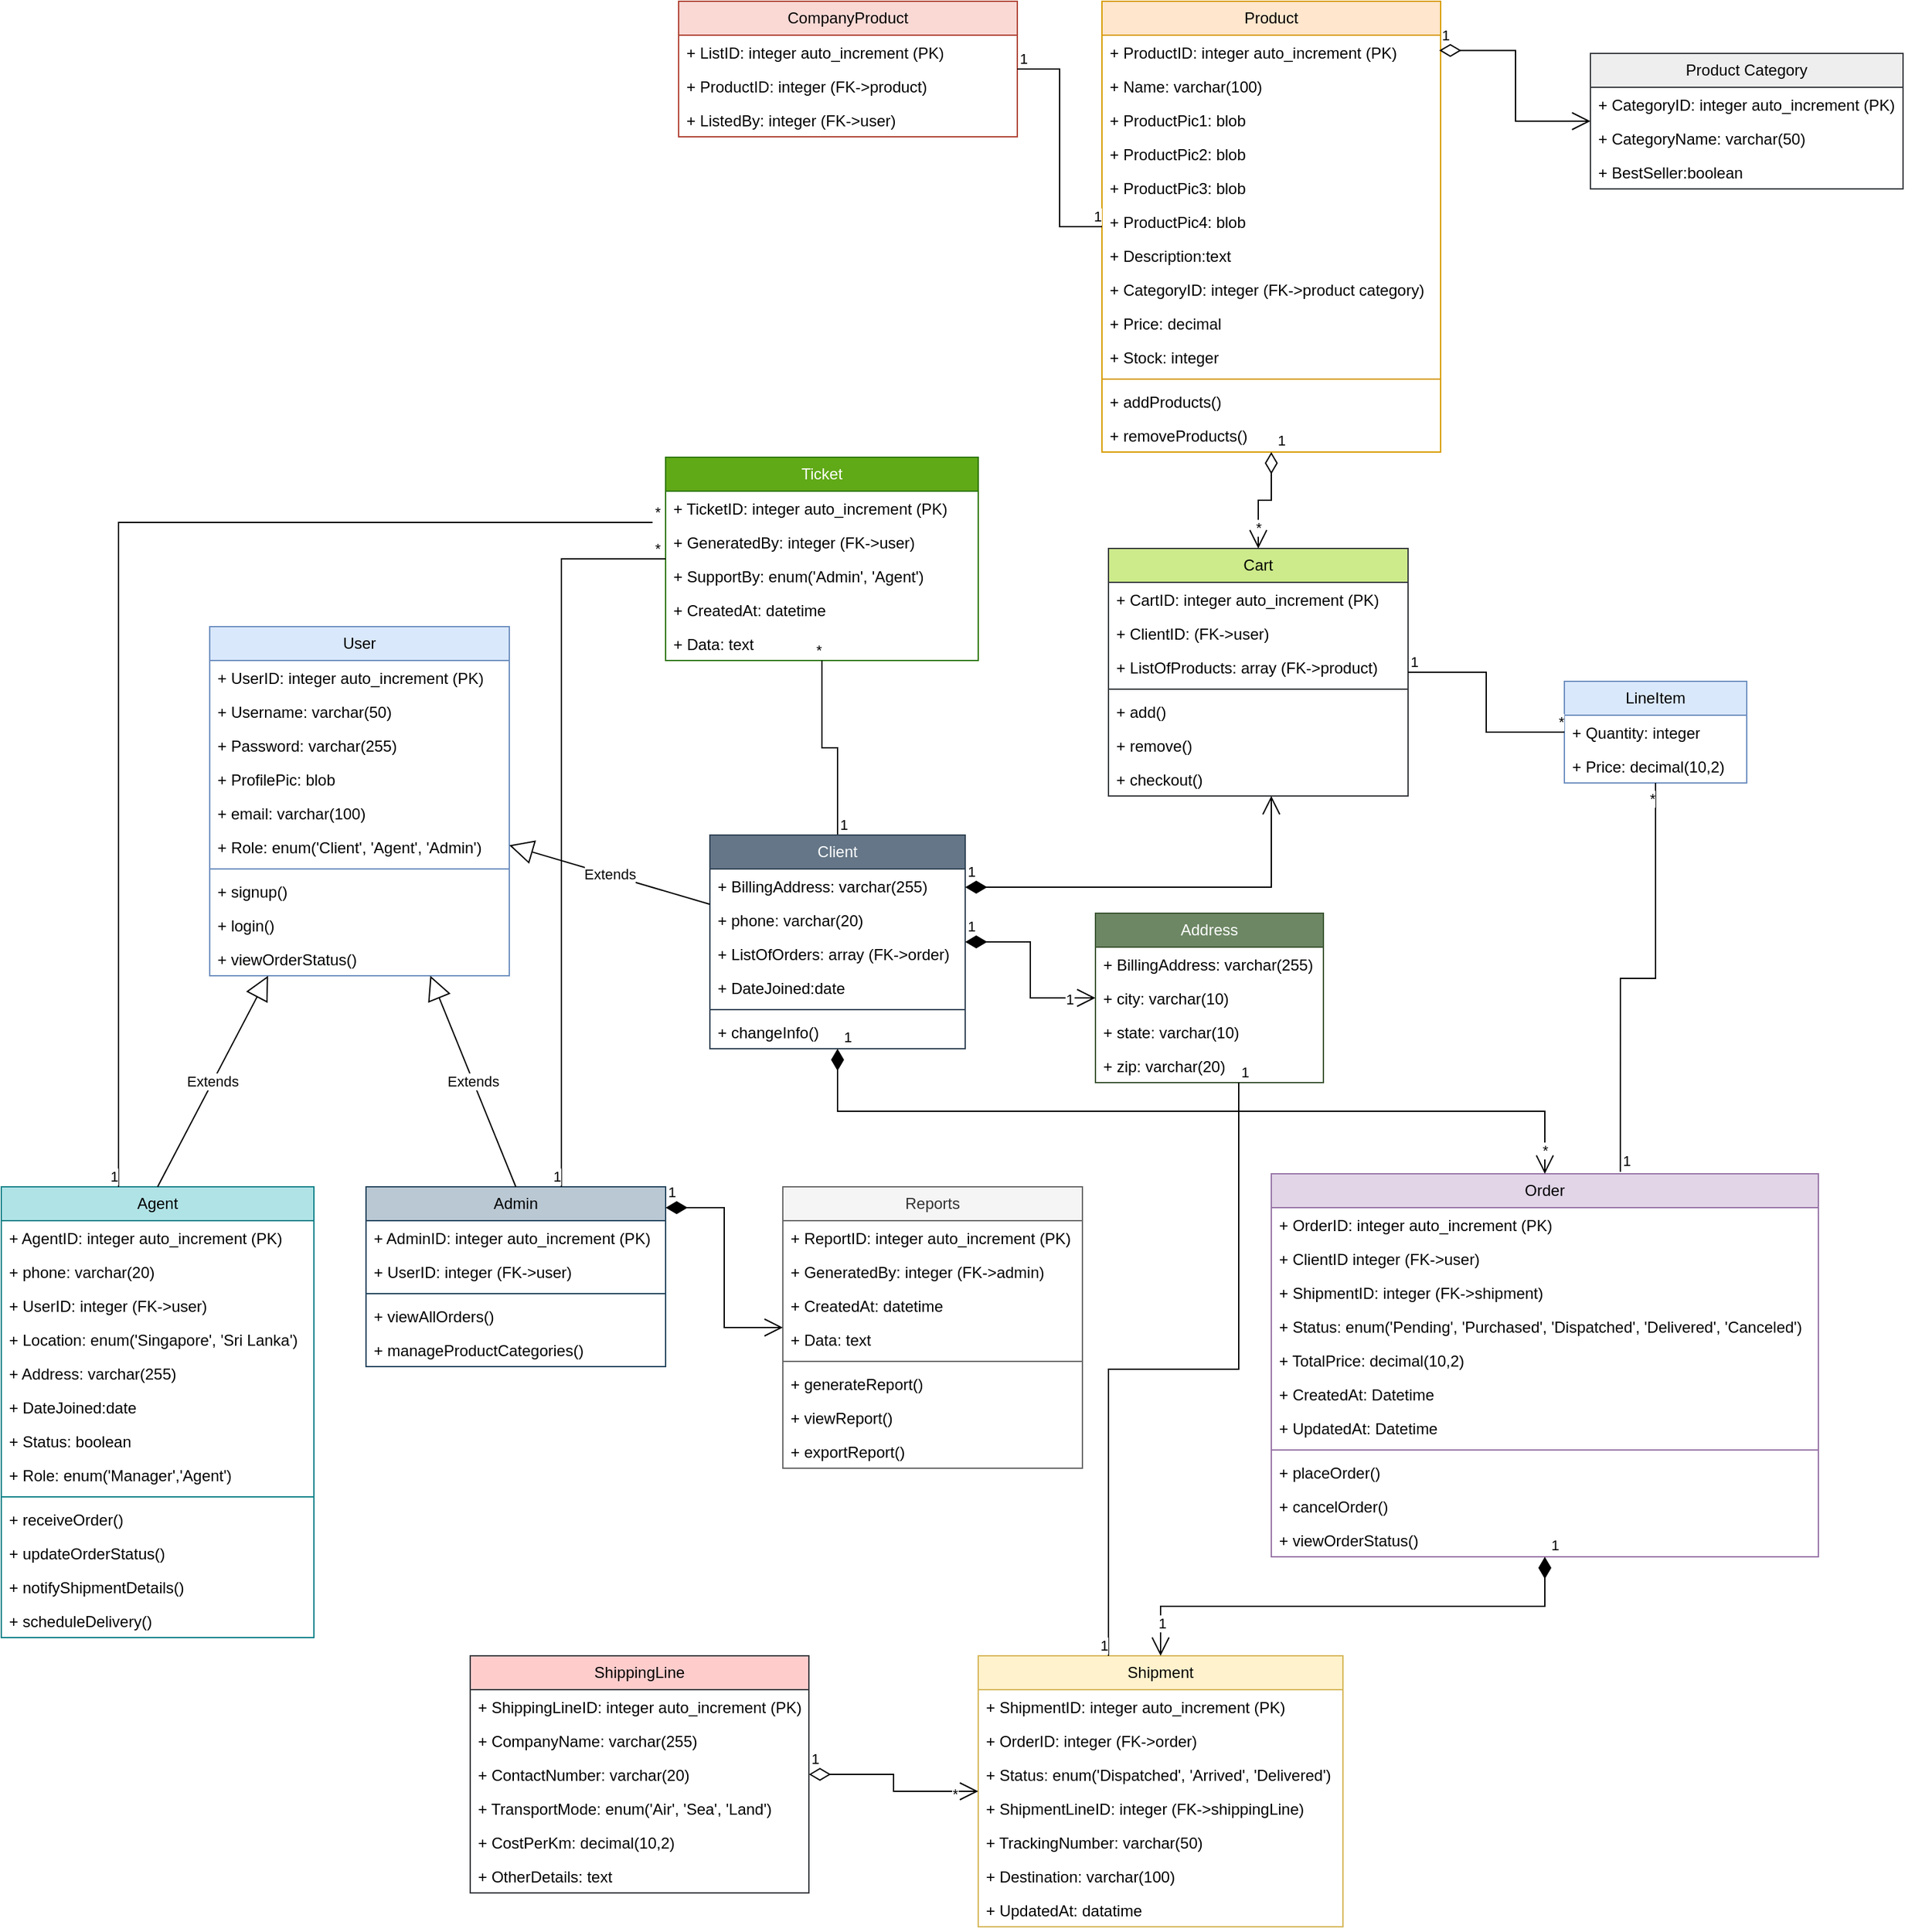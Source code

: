 <mxfile version="26.1.0">
  <diagram id="C5RBs43oDa-KdzZeNtuy" name="Page-1">
    <mxGraphModel dx="2207" dy="1999" grid="1" gridSize="10" guides="1" tooltips="1" connect="1" arrows="1" fold="1" page="1" pageScale="1" pageWidth="827" pageHeight="1169" math="0" shadow="0">
      <root>
        <mxCell id="WIyWlLk6GJQsqaUBKTNV-0" />
        <mxCell id="WIyWlLk6GJQsqaUBKTNV-1" parent="WIyWlLk6GJQsqaUBKTNV-0" />
        <mxCell id="zG6QIjlWkqNd9MnI9n7f-4" value="User" style="swimlane;fontStyle=0;childLayout=stackLayout;horizontal=1;startSize=26;fillColor=#dae8fc;horizontalStack=0;resizeParent=1;resizeParentMax=0;resizeLast=0;collapsible=1;marginBottom=0;whiteSpace=wrap;html=1;strokeColor=#6c8ebf;" parent="WIyWlLk6GJQsqaUBKTNV-1" vertex="1">
          <mxGeometry x="30" y="-200" width="230" height="268" as="geometry">
            <mxRectangle x="80" y="100" width="70" height="30" as="alternateBounds" />
          </mxGeometry>
        </mxCell>
        <mxCell id="zG6QIjlWkqNd9MnI9n7f-5" value="+ UserID: integer auto_increment (PK)" style="text;strokeColor=none;fillColor=none;align=left;verticalAlign=top;spacingLeft=4;spacingRight=4;overflow=hidden;rotatable=0;points=[[0,0.5],[1,0.5]];portConstraint=eastwest;whiteSpace=wrap;html=1;" parent="zG6QIjlWkqNd9MnI9n7f-4" vertex="1">
          <mxGeometry y="26" width="230" height="26" as="geometry" />
        </mxCell>
        <mxCell id="zG6QIjlWkqNd9MnI9n7f-6" value="+ Username: varchar(50)" style="text;strokeColor=none;fillColor=none;align=left;verticalAlign=top;spacingLeft=4;spacingRight=4;overflow=hidden;rotatable=0;points=[[0,0.5],[1,0.5]];portConstraint=eastwest;whiteSpace=wrap;html=1;" parent="zG6QIjlWkqNd9MnI9n7f-4" vertex="1">
          <mxGeometry y="52" width="230" height="26" as="geometry" />
        </mxCell>
        <mxCell id="zG6QIjlWkqNd9MnI9n7f-9" value="+ Password: varchar(255)" style="text;strokeColor=none;fillColor=none;align=left;verticalAlign=top;spacingLeft=4;spacingRight=4;overflow=hidden;rotatable=0;points=[[0,0.5],[1,0.5]];portConstraint=eastwest;whiteSpace=wrap;html=1;" parent="zG6QIjlWkqNd9MnI9n7f-4" vertex="1">
          <mxGeometry y="78" width="230" height="26" as="geometry" />
        </mxCell>
        <mxCell id="N8X79jw9GENDLkJlSK4n-0" value="+ ProfilePic: blob" style="text;strokeColor=none;fillColor=none;align=left;verticalAlign=top;spacingLeft=4;spacingRight=4;overflow=hidden;rotatable=0;points=[[0,0.5],[1,0.5]];portConstraint=eastwest;whiteSpace=wrap;html=1;" vertex="1" parent="zG6QIjlWkqNd9MnI9n7f-4">
          <mxGeometry y="104" width="230" height="26" as="geometry" />
        </mxCell>
        <mxCell id="zG6QIjlWkqNd9MnI9n7f-7" value="+ email: varchar(100)" style="text;strokeColor=none;fillColor=none;align=left;verticalAlign=top;spacingLeft=4;spacingRight=4;overflow=hidden;rotatable=0;points=[[0,0.5],[1,0.5]];portConstraint=eastwest;whiteSpace=wrap;html=1;" parent="zG6QIjlWkqNd9MnI9n7f-4" vertex="1">
          <mxGeometry y="130" width="230" height="26" as="geometry" />
        </mxCell>
        <mxCell id="zG6QIjlWkqNd9MnI9n7f-8" value="&lt;div&gt;+ Role: enum(&#39;Client&#39;, &#39;Agent&#39;, &#39;Admin&#39;)&lt;/div&gt;" style="text;strokeColor=none;fillColor=none;align=left;verticalAlign=top;spacingLeft=4;spacingRight=4;overflow=hidden;rotatable=0;points=[[0,0.5],[1,0.5]];portConstraint=eastwest;whiteSpace=wrap;html=1;" parent="zG6QIjlWkqNd9MnI9n7f-4" vertex="1">
          <mxGeometry y="156" width="230" height="26" as="geometry" />
        </mxCell>
        <mxCell id="eo02mEUsfpvcgOOBY72F-0" value="" style="line;strokeWidth=1;fillColor=none;align=left;verticalAlign=middle;spacingTop=-1;spacingLeft=3;spacingRight=3;rotatable=0;labelPosition=right;points=[];portConstraint=eastwest;strokeColor=inherit;" parent="zG6QIjlWkqNd9MnI9n7f-4" vertex="1">
          <mxGeometry y="182" width="230" height="8" as="geometry" />
        </mxCell>
        <mxCell id="eo02mEUsfpvcgOOBY72F-2" value="+ signup()" style="text;strokeColor=none;fillColor=none;align=left;verticalAlign=top;spacingLeft=4;spacingRight=4;overflow=hidden;rotatable=0;points=[[0,0.5],[1,0.5]];portConstraint=eastwest;whiteSpace=wrap;html=1;" parent="zG6QIjlWkqNd9MnI9n7f-4" vertex="1">
          <mxGeometry y="190" width="230" height="26" as="geometry" />
        </mxCell>
        <mxCell id="eo02mEUsfpvcgOOBY72F-3" value="+ login()" style="text;strokeColor=none;fillColor=none;align=left;verticalAlign=top;spacingLeft=4;spacingRight=4;overflow=hidden;rotatable=0;points=[[0,0.5],[1,0.5]];portConstraint=eastwest;whiteSpace=wrap;html=1;" parent="zG6QIjlWkqNd9MnI9n7f-4" vertex="1">
          <mxGeometry y="216" width="230" height="26" as="geometry" />
        </mxCell>
        <mxCell id="eo02mEUsfpvcgOOBY72F-5" value="+ viewOrderStatus()" style="text;strokeColor=none;fillColor=none;align=left;verticalAlign=top;spacingLeft=4;spacingRight=4;overflow=hidden;rotatable=0;points=[[0,0.5],[1,0.5]];portConstraint=eastwest;whiteSpace=wrap;html=1;" parent="zG6QIjlWkqNd9MnI9n7f-4" vertex="1">
          <mxGeometry y="242" width="230" height="26" as="geometry" />
        </mxCell>
        <mxCell id="zG6QIjlWkqNd9MnI9n7f-10" value="Order" style="swimlane;fontStyle=0;childLayout=stackLayout;horizontal=1;startSize=26;fillColor=#e1d5e7;horizontalStack=0;resizeParent=1;resizeParentMax=0;resizeLast=0;collapsible=1;marginBottom=0;whiteSpace=wrap;html=1;strokeColor=#9673a6;" parent="WIyWlLk6GJQsqaUBKTNV-1" vertex="1">
          <mxGeometry x="845" y="220" width="420" height="294" as="geometry" />
        </mxCell>
        <mxCell id="zG6QIjlWkqNd9MnI9n7f-11" value="+ OrderID: integer auto_increment (PK)" style="text;strokeColor=none;fillColor=none;align=left;verticalAlign=top;spacingLeft=4;spacingRight=4;overflow=hidden;rotatable=0;points=[[0,0.5],[1,0.5]];portConstraint=eastwest;whiteSpace=wrap;html=1;" parent="zG6QIjlWkqNd9MnI9n7f-10" vertex="1">
          <mxGeometry y="26" width="420" height="26" as="geometry" />
        </mxCell>
        <mxCell id="zG6QIjlWkqNd9MnI9n7f-12" value="+ ClientID integer (FK-&amp;gt;user)" style="text;strokeColor=none;fillColor=none;align=left;verticalAlign=top;spacingLeft=4;spacingRight=4;overflow=hidden;rotatable=0;points=[[0,0.5],[1,0.5]];portConstraint=eastwest;whiteSpace=wrap;html=1;" parent="zG6QIjlWkqNd9MnI9n7f-10" vertex="1">
          <mxGeometry y="52" width="420" height="26" as="geometry" />
        </mxCell>
        <mxCell id="eo02mEUsfpvcgOOBY72F-66" value="+ ShipmentID: integer (FK-&amp;gt;shipment)" style="text;strokeColor=none;fillColor=none;align=left;verticalAlign=top;spacingLeft=4;spacingRight=4;overflow=hidden;rotatable=0;points=[[0,0.5],[1,0.5]];portConstraint=eastwest;whiteSpace=wrap;html=1;" parent="zG6QIjlWkqNd9MnI9n7f-10" vertex="1">
          <mxGeometry y="78" width="420" height="26" as="geometry" />
        </mxCell>
        <mxCell id="zG6QIjlWkqNd9MnI9n7f-13" value="+ Status: enum(&#39;Pending&#39;, &#39;Purchased&#39;, &#39;Dispatched&#39;, &#39;Delivered&#39;, &#39;Canceled&#39;) " style="text;strokeColor=none;fillColor=none;align=left;verticalAlign=top;spacingLeft=4;spacingRight=4;overflow=hidden;rotatable=0;points=[[0,0.5],[1,0.5]];portConstraint=eastwest;whiteSpace=wrap;html=1;" parent="zG6QIjlWkqNd9MnI9n7f-10" vertex="1">
          <mxGeometry y="104" width="420" height="26" as="geometry" />
        </mxCell>
        <mxCell id="F5Yj2oDbd4km9pXN7CrR-9" value="+ TotalPrice: decimal(10,2)" style="text;strokeColor=none;fillColor=none;align=left;verticalAlign=top;spacingLeft=4;spacingRight=4;overflow=hidden;rotatable=0;points=[[0,0.5],[1,0.5]];portConstraint=eastwest;whiteSpace=wrap;html=1;" parent="zG6QIjlWkqNd9MnI9n7f-10" vertex="1">
          <mxGeometry y="130" width="420" height="26" as="geometry" />
        </mxCell>
        <mxCell id="zG6QIjlWkqNd9MnI9n7f-16" value="+ CreatedAt: Datetime " style="text;strokeColor=none;fillColor=none;align=left;verticalAlign=top;spacingLeft=4;spacingRight=4;overflow=hidden;rotatable=0;points=[[0,0.5],[1,0.5]];portConstraint=eastwest;whiteSpace=wrap;html=1;" parent="zG6QIjlWkqNd9MnI9n7f-10" vertex="1">
          <mxGeometry y="156" width="420" height="26" as="geometry" />
        </mxCell>
        <mxCell id="zG6QIjlWkqNd9MnI9n7f-15" value="+ UpdatedAt: Datetime" style="text;strokeColor=none;fillColor=none;align=left;verticalAlign=top;spacingLeft=4;spacingRight=4;overflow=hidden;rotatable=0;points=[[0,0.5],[1,0.5]];portConstraint=eastwest;whiteSpace=wrap;html=1;" parent="zG6QIjlWkqNd9MnI9n7f-10" vertex="1">
          <mxGeometry y="182" width="420" height="26" as="geometry" />
        </mxCell>
        <mxCell id="eo02mEUsfpvcgOOBY72F-84" value="" style="line;strokeWidth=1;fillColor=none;align=left;verticalAlign=middle;spacingTop=-1;spacingLeft=3;spacingRight=3;rotatable=0;labelPosition=right;points=[];portConstraint=eastwest;strokeColor=inherit;" parent="zG6QIjlWkqNd9MnI9n7f-10" vertex="1">
          <mxGeometry y="208" width="420" height="8" as="geometry" />
        </mxCell>
        <mxCell id="eo02mEUsfpvcgOOBY72F-76" value="+ placeOrder()" style="text;strokeColor=none;fillColor=none;align=left;verticalAlign=top;spacingLeft=4;spacingRight=4;overflow=hidden;rotatable=0;points=[[0,0.5],[1,0.5]];portConstraint=eastwest;whiteSpace=wrap;html=1;" parent="zG6QIjlWkqNd9MnI9n7f-10" vertex="1">
          <mxGeometry y="216" width="420" height="26" as="geometry" />
        </mxCell>
        <mxCell id="eo02mEUsfpvcgOOBY72F-78" value="+ cancelOrder()" style="text;strokeColor=none;fillColor=none;align=left;verticalAlign=top;spacingLeft=4;spacingRight=4;overflow=hidden;rotatable=0;points=[[0,0.5],[1,0.5]];portConstraint=eastwest;whiteSpace=wrap;html=1;" parent="zG6QIjlWkqNd9MnI9n7f-10" vertex="1">
          <mxGeometry y="242" width="420" height="26" as="geometry" />
        </mxCell>
        <mxCell id="eo02mEUsfpvcgOOBY72F-77" value="+ viewOrderStatus()" style="text;strokeColor=none;fillColor=none;align=left;verticalAlign=top;spacingLeft=4;spacingRight=4;overflow=hidden;rotatable=0;points=[[0,0.5],[1,0.5]];portConstraint=eastwest;whiteSpace=wrap;html=1;" parent="zG6QIjlWkqNd9MnI9n7f-10" vertex="1">
          <mxGeometry y="268" width="420" height="26" as="geometry" />
        </mxCell>
        <mxCell id="zG6QIjlWkqNd9MnI9n7f-17" value="Product" style="swimlane;fontStyle=0;childLayout=stackLayout;horizontal=1;startSize=26;fillColor=#ffe6cc;horizontalStack=0;resizeParent=1;resizeParentMax=0;resizeLast=0;collapsible=1;marginBottom=0;whiteSpace=wrap;html=1;strokeColor=#d79b00;" parent="WIyWlLk6GJQsqaUBKTNV-1" vertex="1">
          <mxGeometry x="715" y="-680" width="260" height="346" as="geometry" />
        </mxCell>
        <mxCell id="zG6QIjlWkqNd9MnI9n7f-18" value="+ ProductID: integer&amp;nbsp;auto_increment (PK)" style="text;strokeColor=none;fillColor=none;align=left;verticalAlign=top;spacingLeft=4;spacingRight=4;overflow=hidden;rotatable=0;points=[[0,0.5],[1,0.5]];portConstraint=eastwest;whiteSpace=wrap;html=1;" parent="zG6QIjlWkqNd9MnI9n7f-17" vertex="1">
          <mxGeometry y="26" width="260" height="26" as="geometry" />
        </mxCell>
        <mxCell id="zG6QIjlWkqNd9MnI9n7f-19" value="+ Name: varchar(100)" style="text;strokeColor=none;fillColor=none;align=left;verticalAlign=top;spacingLeft=4;spacingRight=4;overflow=hidden;rotatable=0;points=[[0,0.5],[1,0.5]];portConstraint=eastwest;whiteSpace=wrap;html=1;" parent="zG6QIjlWkqNd9MnI9n7f-17" vertex="1">
          <mxGeometry y="52" width="260" height="26" as="geometry" />
        </mxCell>
        <mxCell id="N8X79jw9GENDLkJlSK4n-4" value="+ ProductPic1: blob" style="text;strokeColor=none;fillColor=none;align=left;verticalAlign=top;spacingLeft=4;spacingRight=4;overflow=hidden;rotatable=0;points=[[0,0.5],[1,0.5]];portConstraint=eastwest;whiteSpace=wrap;html=1;" vertex="1" parent="zG6QIjlWkqNd9MnI9n7f-17">
          <mxGeometry y="78" width="260" height="26" as="geometry" />
        </mxCell>
        <mxCell id="N8X79jw9GENDLkJlSK4n-5" value="+ ProductPic2: blob" style="text;strokeColor=none;fillColor=none;align=left;verticalAlign=top;spacingLeft=4;spacingRight=4;overflow=hidden;rotatable=0;points=[[0,0.5],[1,0.5]];portConstraint=eastwest;whiteSpace=wrap;html=1;" vertex="1" parent="zG6QIjlWkqNd9MnI9n7f-17">
          <mxGeometry y="104" width="260" height="26" as="geometry" />
        </mxCell>
        <mxCell id="N8X79jw9GENDLkJlSK4n-6" value="+ ProductPic3: blob" style="text;strokeColor=none;fillColor=none;align=left;verticalAlign=top;spacingLeft=4;spacingRight=4;overflow=hidden;rotatable=0;points=[[0,0.5],[1,0.5]];portConstraint=eastwest;whiteSpace=wrap;html=1;" vertex="1" parent="zG6QIjlWkqNd9MnI9n7f-17">
          <mxGeometry y="130" width="260" height="26" as="geometry" />
        </mxCell>
        <mxCell id="N8X79jw9GENDLkJlSK4n-7" value="+ ProductPic4: blob" style="text;strokeColor=none;fillColor=none;align=left;verticalAlign=top;spacingLeft=4;spacingRight=4;overflow=hidden;rotatable=0;points=[[0,0.5],[1,0.5]];portConstraint=eastwest;whiteSpace=wrap;html=1;" vertex="1" parent="zG6QIjlWkqNd9MnI9n7f-17">
          <mxGeometry y="156" width="260" height="26" as="geometry" />
        </mxCell>
        <mxCell id="N8X79jw9GENDLkJlSK4n-8" value="+ Description:text" style="text;strokeColor=none;fillColor=none;align=left;verticalAlign=top;spacingLeft=4;spacingRight=4;overflow=hidden;rotatable=0;points=[[0,0.5],[1,0.5]];portConstraint=eastwest;whiteSpace=wrap;html=1;" vertex="1" parent="zG6QIjlWkqNd9MnI9n7f-17">
          <mxGeometry y="182" width="260" height="26" as="geometry" />
        </mxCell>
        <mxCell id="zG6QIjlWkqNd9MnI9n7f-20" value="+ CategoryID: integer (FK-&amp;gt;product category)" style="text;strokeColor=none;fillColor=none;align=left;verticalAlign=top;spacingLeft=4;spacingRight=4;overflow=hidden;rotatable=0;points=[[0,0.5],[1,0.5]];portConstraint=eastwest;whiteSpace=wrap;html=1;" parent="zG6QIjlWkqNd9MnI9n7f-17" vertex="1">
          <mxGeometry y="208" width="260" height="26" as="geometry" />
        </mxCell>
        <mxCell id="zG6QIjlWkqNd9MnI9n7f-23" value="+ Price: decimal" style="text;strokeColor=none;fillColor=none;align=left;verticalAlign=top;spacingLeft=4;spacingRight=4;overflow=hidden;rotatable=0;points=[[0,0.5],[1,0.5]];portConstraint=eastwest;whiteSpace=wrap;html=1;" parent="zG6QIjlWkqNd9MnI9n7f-17" vertex="1">
          <mxGeometry y="234" width="260" height="26" as="geometry" />
        </mxCell>
        <mxCell id="zG6QIjlWkqNd9MnI9n7f-21" value="+ Stock: integer" style="text;strokeColor=none;fillColor=none;align=left;verticalAlign=top;spacingLeft=4;spacingRight=4;overflow=hidden;rotatable=0;points=[[0,0.5],[1,0.5]];portConstraint=eastwest;whiteSpace=wrap;html=1;" parent="zG6QIjlWkqNd9MnI9n7f-17" vertex="1">
          <mxGeometry y="260" width="260" height="26" as="geometry" />
        </mxCell>
        <mxCell id="eo02mEUsfpvcgOOBY72F-91" value="" style="line;strokeWidth=1;fillColor=none;align=left;verticalAlign=middle;spacingTop=-1;spacingLeft=3;spacingRight=3;rotatable=0;labelPosition=right;points=[];portConstraint=eastwest;strokeColor=inherit;" parent="zG6QIjlWkqNd9MnI9n7f-17" vertex="1">
          <mxGeometry y="286" width="260" height="8" as="geometry" />
        </mxCell>
        <mxCell id="eo02mEUsfpvcgOOBY72F-92" value="+ addProducts()" style="text;strokeColor=none;fillColor=none;align=left;verticalAlign=top;spacingLeft=4;spacingRight=4;overflow=hidden;rotatable=0;points=[[0,0.5],[1,0.5]];portConstraint=eastwest;whiteSpace=wrap;html=1;" parent="zG6QIjlWkqNd9MnI9n7f-17" vertex="1">
          <mxGeometry y="294" width="260" height="26" as="geometry" />
        </mxCell>
        <mxCell id="eo02mEUsfpvcgOOBY72F-93" value="+ removeProducts()" style="text;strokeColor=none;fillColor=none;align=left;verticalAlign=top;spacingLeft=4;spacingRight=4;overflow=hidden;rotatable=0;points=[[0,0.5],[1,0.5]];portConstraint=eastwest;whiteSpace=wrap;html=1;" parent="zG6QIjlWkqNd9MnI9n7f-17" vertex="1">
          <mxGeometry y="320" width="260" height="26" as="geometry" />
        </mxCell>
        <mxCell id="zG6QIjlWkqNd9MnI9n7f-24" value="Product Category" style="swimlane;fontStyle=0;childLayout=stackLayout;horizontal=1;startSize=26;fillColor=#eeeeee;horizontalStack=0;resizeParent=1;resizeParentMax=0;resizeLast=0;collapsible=1;marginBottom=0;whiteSpace=wrap;html=1;strokeColor=#36393d;" parent="WIyWlLk6GJQsqaUBKTNV-1" vertex="1">
          <mxGeometry x="1090" y="-640" width="240" height="104" as="geometry" />
        </mxCell>
        <mxCell id="zG6QIjlWkqNd9MnI9n7f-25" value="+ CategoryID: integer auto_increment (PK)" style="text;strokeColor=none;fillColor=none;align=left;verticalAlign=top;spacingLeft=4;spacingRight=4;overflow=hidden;rotatable=0;points=[[0,0.5],[1,0.5]];portConstraint=eastwest;whiteSpace=wrap;html=1;" parent="zG6QIjlWkqNd9MnI9n7f-24" vertex="1">
          <mxGeometry y="26" width="240" height="26" as="geometry" />
        </mxCell>
        <mxCell id="zG6QIjlWkqNd9MnI9n7f-26" value="+ CategoryName: varchar(50)" style="text;strokeColor=none;fillColor=none;align=left;verticalAlign=top;spacingLeft=4;spacingRight=4;overflow=hidden;rotatable=0;points=[[0,0.5],[1,0.5]];portConstraint=eastwest;whiteSpace=wrap;html=1;" parent="zG6QIjlWkqNd9MnI9n7f-24" vertex="1">
          <mxGeometry y="52" width="240" height="26" as="geometry" />
        </mxCell>
        <mxCell id="N8X79jw9GENDLkJlSK4n-9" value="+ BestSeller:boolean" style="text;strokeColor=none;fillColor=none;align=left;verticalAlign=top;spacingLeft=4;spacingRight=4;overflow=hidden;rotatable=0;points=[[0,0.5],[1,0.5]];portConstraint=eastwest;whiteSpace=wrap;html=1;" vertex="1" parent="zG6QIjlWkqNd9MnI9n7f-24">
          <mxGeometry y="78" width="240" height="26" as="geometry" />
        </mxCell>
        <mxCell id="zG6QIjlWkqNd9MnI9n7f-29" value="Shipment" style="swimlane;fontStyle=0;childLayout=stackLayout;horizontal=1;startSize=26;fillColor=#fff2cc;horizontalStack=0;resizeParent=1;resizeParentMax=0;resizeLast=0;collapsible=1;marginBottom=0;whiteSpace=wrap;html=1;strokeColor=#d6b656;" parent="WIyWlLk6GJQsqaUBKTNV-1" vertex="1">
          <mxGeometry x="620" y="590" width="280" height="208" as="geometry" />
        </mxCell>
        <mxCell id="zG6QIjlWkqNd9MnI9n7f-30" value="+ ShipmentID: integer auto_increment (PK)" style="text;strokeColor=none;fillColor=none;align=left;verticalAlign=top;spacingLeft=4;spacingRight=4;overflow=hidden;rotatable=0;points=[[0,0.5],[1,0.5]];portConstraint=eastwest;whiteSpace=wrap;html=1;" parent="zG6QIjlWkqNd9MnI9n7f-29" vertex="1">
          <mxGeometry y="26" width="280" height="26" as="geometry" />
        </mxCell>
        <mxCell id="zG6QIjlWkqNd9MnI9n7f-31" value="+ OrderID: integer (FK-&amp;gt;order)" style="text;strokeColor=none;fillColor=none;align=left;verticalAlign=top;spacingLeft=4;spacingRight=4;overflow=hidden;rotatable=0;points=[[0,0.5],[1,0.5]];portConstraint=eastwest;whiteSpace=wrap;html=1;" parent="zG6QIjlWkqNd9MnI9n7f-29" vertex="1">
          <mxGeometry y="52" width="280" height="26" as="geometry" />
        </mxCell>
        <mxCell id="zG6QIjlWkqNd9MnI9n7f-32" value="+ Status: enum(&#39;Dispatched&#39;, &#39;Arrived&#39;, &#39;Delivered&#39;)" style="text;strokeColor=none;fillColor=none;align=left;verticalAlign=top;spacingLeft=4;spacingRight=4;overflow=hidden;rotatable=0;points=[[0,0.5],[1,0.5]];portConstraint=eastwest;whiteSpace=wrap;html=1;" parent="zG6QIjlWkqNd9MnI9n7f-29" vertex="1">
          <mxGeometry y="78" width="280" height="26" as="geometry" />
        </mxCell>
        <mxCell id="F5Yj2oDbd4km9pXN7CrR-17" value="+ ShipmentLineID: integer (FK-&amp;gt;shippingLine)" style="text;strokeColor=none;fillColor=none;align=left;verticalAlign=top;spacingLeft=4;spacingRight=4;overflow=hidden;rotatable=0;points=[[0,0.5],[1,0.5]];portConstraint=eastwest;whiteSpace=wrap;html=1;" parent="zG6QIjlWkqNd9MnI9n7f-29" vertex="1">
          <mxGeometry y="104" width="280" height="26" as="geometry" />
        </mxCell>
        <mxCell id="zG6QIjlWkqNd9MnI9n7f-27" value="+ TrackingNumber: varchar(50)" style="text;strokeColor=none;fillColor=none;align=left;verticalAlign=top;spacingLeft=4;spacingRight=4;overflow=hidden;rotatable=0;points=[[0,0.5],[1,0.5]];portConstraint=eastwest;whiteSpace=wrap;html=1;" parent="zG6QIjlWkqNd9MnI9n7f-29" vertex="1">
          <mxGeometry y="130" width="280" height="26" as="geometry" />
        </mxCell>
        <mxCell id="zG6QIjlWkqNd9MnI9n7f-22" value="+ Destination: varchar(100)" style="text;strokeColor=none;fillColor=none;align=left;verticalAlign=top;spacingLeft=4;spacingRight=4;overflow=hidden;rotatable=0;points=[[0,0.5],[1,0.5]];portConstraint=eastwest;whiteSpace=wrap;html=1;" parent="zG6QIjlWkqNd9MnI9n7f-29" vertex="1">
          <mxGeometry y="156" width="280" height="26" as="geometry" />
        </mxCell>
        <mxCell id="zG6QIjlWkqNd9MnI9n7f-37" value="+ UpdatedAt: datatime" style="text;strokeColor=none;fillColor=none;align=left;verticalAlign=top;spacingLeft=4;spacingRight=4;overflow=hidden;rotatable=0;points=[[0,0.5],[1,0.5]];portConstraint=eastwest;whiteSpace=wrap;html=1;" parent="zG6QIjlWkqNd9MnI9n7f-29" vertex="1">
          <mxGeometry y="182" width="280" height="26" as="geometry" />
        </mxCell>
        <mxCell id="zG6QIjlWkqNd9MnI9n7f-38" value="Agent" style="swimlane;fontStyle=0;childLayout=stackLayout;horizontal=1;startSize=26;fillColor=#b0e3e6;horizontalStack=0;resizeParent=1;resizeParentMax=0;resizeLast=0;collapsible=1;marginBottom=0;whiteSpace=wrap;html=1;strokeColor=#0e8088;" parent="WIyWlLk6GJQsqaUBKTNV-1" vertex="1">
          <mxGeometry x="-130" y="230" width="240" height="346" as="geometry" />
        </mxCell>
        <mxCell id="zG6QIjlWkqNd9MnI9n7f-39" value="+ AgentID: integer auto_increment (PK)" style="text;strokeColor=none;fillColor=none;align=left;verticalAlign=top;spacingLeft=4;spacingRight=4;overflow=hidden;rotatable=0;points=[[0,0.5],[1,0.5]];portConstraint=eastwest;whiteSpace=wrap;html=1;" parent="zG6QIjlWkqNd9MnI9n7f-38" vertex="1">
          <mxGeometry y="26" width="240" height="26" as="geometry" />
        </mxCell>
        <mxCell id="N8X79jw9GENDLkJlSK4n-3" value="+ phone: varchar(20)" style="text;strokeColor=none;fillColor=none;align=left;verticalAlign=top;spacingLeft=4;spacingRight=4;overflow=hidden;rotatable=0;points=[[0,0.5],[1,0.5]];portConstraint=eastwest;whiteSpace=wrap;html=1;" vertex="1" parent="zG6QIjlWkqNd9MnI9n7f-38">
          <mxGeometry y="52" width="240" height="26" as="geometry" />
        </mxCell>
        <mxCell id="zG6QIjlWkqNd9MnI9n7f-40" value="+ UserID: integer (FK-&amp;gt;user)" style="text;strokeColor=none;fillColor=none;align=left;verticalAlign=top;spacingLeft=4;spacingRight=4;overflow=hidden;rotatable=0;points=[[0,0.5],[1,0.5]];portConstraint=eastwest;whiteSpace=wrap;html=1;" parent="zG6QIjlWkqNd9MnI9n7f-38" vertex="1">
          <mxGeometry y="78" width="240" height="26" as="geometry" />
        </mxCell>
        <mxCell id="zG6QIjlWkqNd9MnI9n7f-41" value="+ Location: enum(&#39;Singapore&#39;, &#39;Sri Lanka&#39;)" style="text;strokeColor=none;fillColor=none;align=left;verticalAlign=top;spacingLeft=4;spacingRight=4;overflow=hidden;rotatable=0;points=[[0,0.5],[1,0.5]];portConstraint=eastwest;whiteSpace=wrap;html=1;" parent="zG6QIjlWkqNd9MnI9n7f-38" vertex="1">
          <mxGeometry y="104" width="240" height="26" as="geometry" />
        </mxCell>
        <mxCell id="N8X79jw9GENDLkJlSK4n-10" value="+ Address: varchar(255)" style="text;strokeColor=none;fillColor=none;align=left;verticalAlign=top;spacingLeft=4;spacingRight=4;overflow=hidden;rotatable=0;points=[[0,0.5],[1,0.5]];portConstraint=eastwest;whiteSpace=wrap;html=1;" vertex="1" parent="zG6QIjlWkqNd9MnI9n7f-38">
          <mxGeometry y="130" width="240" height="26" as="geometry" />
        </mxCell>
        <mxCell id="N8X79jw9GENDLkJlSK4n-12" value="+ DateJoined:date" style="text;strokeColor=none;fillColor=none;align=left;verticalAlign=top;spacingLeft=4;spacingRight=4;overflow=hidden;rotatable=0;points=[[0,0.5],[1,0.5]];portConstraint=eastwest;whiteSpace=wrap;html=1;" vertex="1" parent="zG6QIjlWkqNd9MnI9n7f-38">
          <mxGeometry y="156" width="240" height="26" as="geometry" />
        </mxCell>
        <mxCell id="N8X79jw9GENDLkJlSK4n-13" value="+ Status: boolean" style="text;strokeColor=none;fillColor=none;align=left;verticalAlign=top;spacingLeft=4;spacingRight=4;overflow=hidden;rotatable=0;points=[[0,0.5],[1,0.5]];portConstraint=eastwest;whiteSpace=wrap;html=1;" vertex="1" parent="zG6QIjlWkqNd9MnI9n7f-38">
          <mxGeometry y="182" width="240" height="26" as="geometry" />
        </mxCell>
        <mxCell id="N8X79jw9GENDLkJlSK4n-14" value="+ Role: enum(&#39;Manager&#39;,&#39;Agent&#39;)" style="text;strokeColor=none;fillColor=none;align=left;verticalAlign=top;spacingLeft=4;spacingRight=4;overflow=hidden;rotatable=0;points=[[0,0.5],[1,0.5]];portConstraint=eastwest;whiteSpace=wrap;html=1;" vertex="1" parent="zG6QIjlWkqNd9MnI9n7f-38">
          <mxGeometry y="208" width="240" height="26" as="geometry" />
        </mxCell>
        <mxCell id="eo02mEUsfpvcgOOBY72F-6" value="" style="line;strokeWidth=1;fillColor=none;align=left;verticalAlign=middle;spacingTop=-1;spacingLeft=3;spacingRight=3;rotatable=0;labelPosition=right;points=[];portConstraint=eastwest;strokeColor=inherit;" parent="zG6QIjlWkqNd9MnI9n7f-38" vertex="1">
          <mxGeometry y="234" width="240" height="8" as="geometry" />
        </mxCell>
        <mxCell id="eo02mEUsfpvcgOOBY72F-7" value="+ receiveOrder()" style="text;strokeColor=none;fillColor=none;align=left;verticalAlign=top;spacingLeft=4;spacingRight=4;overflow=hidden;rotatable=0;points=[[0,0.5],[1,0.5]];portConstraint=eastwest;whiteSpace=wrap;html=1;" parent="zG6QIjlWkqNd9MnI9n7f-38" vertex="1">
          <mxGeometry y="242" width="240" height="26" as="geometry" />
        </mxCell>
        <mxCell id="eo02mEUsfpvcgOOBY72F-8" value="+ updateOrderStatus()" style="text;strokeColor=none;fillColor=none;align=left;verticalAlign=top;spacingLeft=4;spacingRight=4;overflow=hidden;rotatable=0;points=[[0,0.5],[1,0.5]];portConstraint=eastwest;whiteSpace=wrap;html=1;" parent="zG6QIjlWkqNd9MnI9n7f-38" vertex="1">
          <mxGeometry y="268" width="240" height="26" as="geometry" />
        </mxCell>
        <mxCell id="eo02mEUsfpvcgOOBY72F-9" value="+ notifyShipmentDetails()" style="text;strokeColor=none;fillColor=none;align=left;verticalAlign=top;spacingLeft=4;spacingRight=4;overflow=hidden;rotatable=0;points=[[0,0.5],[1,0.5]];portConstraint=eastwest;whiteSpace=wrap;html=1;" parent="zG6QIjlWkqNd9MnI9n7f-38" vertex="1">
          <mxGeometry y="294" width="240" height="26" as="geometry" />
        </mxCell>
        <mxCell id="eo02mEUsfpvcgOOBY72F-19" value="+ scheduleDelivery()" style="text;strokeColor=none;fillColor=none;align=left;verticalAlign=top;spacingLeft=4;spacingRight=4;overflow=hidden;rotatable=0;points=[[0,0.5],[1,0.5]];portConstraint=eastwest;whiteSpace=wrap;html=1;" parent="zG6QIjlWkqNd9MnI9n7f-38" vertex="1">
          <mxGeometry y="320" width="240" height="26" as="geometry" />
        </mxCell>
        <mxCell id="zG6QIjlWkqNd9MnI9n7f-46" value="Admin" style="swimlane;fontStyle=0;childLayout=stackLayout;horizontal=1;startSize=26;fillColor=#bac8d3;horizontalStack=0;resizeParent=1;resizeParentMax=0;resizeLast=0;collapsible=1;marginBottom=0;whiteSpace=wrap;html=1;strokeColor=#23445d;" parent="WIyWlLk6GJQsqaUBKTNV-1" vertex="1">
          <mxGeometry x="150" y="230" width="230" height="138" as="geometry" />
        </mxCell>
        <mxCell id="zG6QIjlWkqNd9MnI9n7f-47" value="+ AdminID: integer&amp;nbsp;auto_increment (PK)" style="text;strokeColor=none;fillColor=none;align=left;verticalAlign=top;spacingLeft=4;spacingRight=4;overflow=hidden;rotatable=0;points=[[0,0.5],[1,0.5]];portConstraint=eastwest;whiteSpace=wrap;html=1;" parent="zG6QIjlWkqNd9MnI9n7f-46" vertex="1">
          <mxGeometry y="26" width="230" height="26" as="geometry" />
        </mxCell>
        <mxCell id="zG6QIjlWkqNd9MnI9n7f-48" value="+ UserID: integer (FK-&amp;gt;user)" style="text;strokeColor=none;fillColor=none;align=left;verticalAlign=top;spacingLeft=4;spacingRight=4;overflow=hidden;rotatable=0;points=[[0,0.5],[1,0.5]];portConstraint=eastwest;whiteSpace=wrap;html=1;" parent="zG6QIjlWkqNd9MnI9n7f-46" vertex="1">
          <mxGeometry y="52" width="230" height="26" as="geometry" />
        </mxCell>
        <mxCell id="eo02mEUsfpvcgOOBY72F-16" value="" style="line;strokeWidth=1;fillColor=none;align=left;verticalAlign=middle;spacingTop=-1;spacingLeft=3;spacingRight=3;rotatable=0;labelPosition=right;points=[];portConstraint=eastwest;strokeColor=inherit;" parent="zG6QIjlWkqNd9MnI9n7f-46" vertex="1">
          <mxGeometry y="78" width="230" height="8" as="geometry" />
        </mxCell>
        <mxCell id="eo02mEUsfpvcgOOBY72F-15" value="+ viewAllOrders()" style="text;strokeColor=none;fillColor=none;align=left;verticalAlign=top;spacingLeft=4;spacingRight=4;overflow=hidden;rotatable=0;points=[[0,0.5],[1,0.5]];portConstraint=eastwest;whiteSpace=wrap;html=1;" parent="zG6QIjlWkqNd9MnI9n7f-46" vertex="1">
          <mxGeometry y="86" width="230" height="26" as="geometry" />
        </mxCell>
        <mxCell id="eo02mEUsfpvcgOOBY72F-17" value="+ manageProductCategories()" style="text;strokeColor=none;fillColor=none;align=left;verticalAlign=top;spacingLeft=4;spacingRight=4;overflow=hidden;rotatable=0;points=[[0,0.5],[1,0.5]];portConstraint=eastwest;whiteSpace=wrap;html=1;" parent="zG6QIjlWkqNd9MnI9n7f-46" vertex="1">
          <mxGeometry y="112" width="230" height="26" as="geometry" />
        </mxCell>
        <mxCell id="zG6QIjlWkqNd9MnI9n7f-50" value="Reports" style="swimlane;fontStyle=0;childLayout=stackLayout;horizontal=1;startSize=26;fillColor=#f5f5f5;horizontalStack=0;resizeParent=1;resizeParentMax=0;resizeLast=0;collapsible=1;marginBottom=0;whiteSpace=wrap;html=1;fontColor=#333333;strokeColor=#666666;" parent="WIyWlLk6GJQsqaUBKTNV-1" vertex="1">
          <mxGeometry x="470" y="230" width="230" height="216" as="geometry" />
        </mxCell>
        <mxCell id="zG6QIjlWkqNd9MnI9n7f-51" value="+ ReportID: integer auto_increment (PK)" style="text;strokeColor=none;fillColor=none;align=left;verticalAlign=top;spacingLeft=4;spacingRight=4;overflow=hidden;rotatable=0;points=[[0,0.5],[1,0.5]];portConstraint=eastwest;whiteSpace=wrap;html=1;" parent="zG6QIjlWkqNd9MnI9n7f-50" vertex="1">
          <mxGeometry y="26" width="230" height="26" as="geometry" />
        </mxCell>
        <mxCell id="zG6QIjlWkqNd9MnI9n7f-52" value="+ GeneratedBy: integer (FK-&amp;gt;admin)" style="text;strokeColor=none;fillColor=none;align=left;verticalAlign=top;spacingLeft=4;spacingRight=4;overflow=hidden;rotatable=0;points=[[0,0.5],[1,0.5]];portConstraint=eastwest;whiteSpace=wrap;html=1;" parent="zG6QIjlWkqNd9MnI9n7f-50" vertex="1">
          <mxGeometry y="52" width="230" height="26" as="geometry" />
        </mxCell>
        <mxCell id="zG6QIjlWkqNd9MnI9n7f-53" value="+ CreatedAt: datetime" style="text;strokeColor=none;fillColor=none;align=left;verticalAlign=top;spacingLeft=4;spacingRight=4;overflow=hidden;rotatable=0;points=[[0,0.5],[1,0.5]];portConstraint=eastwest;whiteSpace=wrap;html=1;" parent="zG6QIjlWkqNd9MnI9n7f-50" vertex="1">
          <mxGeometry y="78" width="230" height="26" as="geometry" />
        </mxCell>
        <mxCell id="zG6QIjlWkqNd9MnI9n7f-49" value="+ Data: text" style="text;strokeColor=none;fillColor=none;align=left;verticalAlign=top;spacingLeft=4;spacingRight=4;overflow=hidden;rotatable=0;points=[[0,0.5],[1,0.5]];portConstraint=eastwest;whiteSpace=wrap;html=1;" parent="zG6QIjlWkqNd9MnI9n7f-50" vertex="1">
          <mxGeometry y="104" width="230" height="26" as="geometry" />
        </mxCell>
        <mxCell id="eo02mEUsfpvcgOOBY72F-94" value="" style="line;strokeWidth=1;fillColor=none;align=left;verticalAlign=middle;spacingTop=-1;spacingLeft=3;spacingRight=3;rotatable=0;labelPosition=right;points=[];portConstraint=eastwest;strokeColor=inherit;" parent="zG6QIjlWkqNd9MnI9n7f-50" vertex="1">
          <mxGeometry y="130" width="230" height="8" as="geometry" />
        </mxCell>
        <mxCell id="eo02mEUsfpvcgOOBY72F-18" value="+ generateReport()" style="text;strokeColor=none;fillColor=none;align=left;verticalAlign=top;spacingLeft=4;spacingRight=4;overflow=hidden;rotatable=0;points=[[0,0.5],[1,0.5]];portConstraint=eastwest;whiteSpace=wrap;html=1;" parent="zG6QIjlWkqNd9MnI9n7f-50" vertex="1">
          <mxGeometry y="138" width="230" height="26" as="geometry" />
        </mxCell>
        <mxCell id="eo02mEUsfpvcgOOBY72F-96" value="+ viewReport()" style="text;strokeColor=none;fillColor=none;align=left;verticalAlign=top;spacingLeft=4;spacingRight=4;overflow=hidden;rotatable=0;points=[[0,0.5],[1,0.5]];portConstraint=eastwest;whiteSpace=wrap;html=1;" parent="zG6QIjlWkqNd9MnI9n7f-50" vertex="1">
          <mxGeometry y="164" width="230" height="26" as="geometry" />
        </mxCell>
        <mxCell id="eo02mEUsfpvcgOOBY72F-95" value="+ exportReport()" style="text;strokeColor=none;fillColor=none;align=left;verticalAlign=top;spacingLeft=4;spacingRight=4;overflow=hidden;rotatable=0;points=[[0,0.5],[1,0.5]];portConstraint=eastwest;whiteSpace=wrap;html=1;" parent="zG6QIjlWkqNd9MnI9n7f-50" vertex="1">
          <mxGeometry y="190" width="230" height="26" as="geometry" />
        </mxCell>
        <mxCell id="zG6QIjlWkqNd9MnI9n7f-54" value="CompanyProduct" style="swimlane;fontStyle=0;childLayout=stackLayout;horizontal=1;startSize=26;fillColor=#fad9d5;horizontalStack=0;resizeParent=1;resizeParentMax=0;resizeLast=0;collapsible=1;marginBottom=0;whiteSpace=wrap;html=1;strokeColor=#ae4132;" parent="WIyWlLk6GJQsqaUBKTNV-1" vertex="1">
          <mxGeometry x="390" y="-680" width="260" height="104" as="geometry" />
        </mxCell>
        <mxCell id="zG6QIjlWkqNd9MnI9n7f-60" value="+ ListID: integer auto_increment (PK)" style="text;strokeColor=none;fillColor=none;align=left;verticalAlign=top;spacingLeft=4;spacingRight=4;overflow=hidden;rotatable=0;points=[[0,0.5],[1,0.5]];portConstraint=eastwest;whiteSpace=wrap;html=1;" parent="zG6QIjlWkqNd9MnI9n7f-54" vertex="1">
          <mxGeometry y="26" width="260" height="26" as="geometry" />
        </mxCell>
        <mxCell id="zG6QIjlWkqNd9MnI9n7f-55" value="+ ProductID: integer (FK-&amp;gt;product)" style="text;strokeColor=none;fillColor=none;align=left;verticalAlign=top;spacingLeft=4;spacingRight=4;overflow=hidden;rotatable=0;points=[[0,0.5],[1,0.5]];portConstraint=eastwest;whiteSpace=wrap;html=1;" parent="zG6QIjlWkqNd9MnI9n7f-54" vertex="1">
          <mxGeometry y="52" width="260" height="26" as="geometry" />
        </mxCell>
        <mxCell id="zG6QIjlWkqNd9MnI9n7f-59" value="+ ListedBy: integer (FK-&amp;gt;user)" style="text;strokeColor=none;fillColor=none;align=left;verticalAlign=top;spacingLeft=4;spacingRight=4;overflow=hidden;rotatable=0;points=[[0,0.5],[1,0.5]];portConstraint=eastwest;whiteSpace=wrap;html=1;" parent="zG6QIjlWkqNd9MnI9n7f-54" vertex="1">
          <mxGeometry y="78" width="260" height="26" as="geometry" />
        </mxCell>
        <mxCell id="F5Yj2oDbd4km9pXN7CrR-0" value="Cart" style="swimlane;fontStyle=0;childLayout=stackLayout;horizontal=1;startSize=26;fillColor=#cdeb8b;horizontalStack=0;resizeParent=1;resizeParentMax=0;resizeLast=0;collapsible=1;marginBottom=0;whiteSpace=wrap;html=1;strokeColor=#36393d;" parent="WIyWlLk6GJQsqaUBKTNV-1" vertex="1">
          <mxGeometry x="720" y="-260" width="230" height="190" as="geometry" />
        </mxCell>
        <mxCell id="F5Yj2oDbd4km9pXN7CrR-1" value="+ CartID: integer&amp;nbsp;auto_increment (PK)" style="text;strokeColor=none;fillColor=none;align=left;verticalAlign=top;spacingLeft=4;spacingRight=4;overflow=hidden;rotatable=0;points=[[0,0.5],[1,0.5]];portConstraint=eastwest;whiteSpace=wrap;html=1;" parent="F5Yj2oDbd4km9pXN7CrR-0" vertex="1">
          <mxGeometry y="26" width="230" height="26" as="geometry" />
        </mxCell>
        <mxCell id="F5Yj2oDbd4km9pXN7CrR-2" value="+ ClientID: (FK-&amp;gt;user)" style="text;strokeColor=none;fillColor=none;align=left;verticalAlign=top;spacingLeft=4;spacingRight=4;overflow=hidden;rotatable=0;points=[[0,0.5],[1,0.5]];portConstraint=eastwest;whiteSpace=wrap;html=1;" parent="F5Yj2oDbd4km9pXN7CrR-0" vertex="1">
          <mxGeometry y="52" width="230" height="26" as="geometry" />
        </mxCell>
        <mxCell id="F5Yj2oDbd4km9pXN7CrR-3" value="+ ListOfProducts: array (FK-&amp;gt;product)" style="text;strokeColor=none;fillColor=none;align=left;verticalAlign=top;spacingLeft=4;spacingRight=4;overflow=hidden;rotatable=0;points=[[0,0.5],[1,0.5]];portConstraint=eastwest;whiteSpace=wrap;html=1;" parent="F5Yj2oDbd4km9pXN7CrR-0" vertex="1">
          <mxGeometry y="78" width="230" height="26" as="geometry" />
        </mxCell>
        <mxCell id="eo02mEUsfpvcgOOBY72F-49" value="" style="line;strokeWidth=1;fillColor=none;align=left;verticalAlign=middle;spacingTop=-1;spacingLeft=3;spacingRight=3;rotatable=0;labelPosition=right;points=[];portConstraint=eastwest;strokeColor=inherit;" parent="F5Yj2oDbd4km9pXN7CrR-0" vertex="1">
          <mxGeometry y="104" width="230" height="8" as="geometry" />
        </mxCell>
        <mxCell id="eo02mEUsfpvcgOOBY72F-60" value="+ add()" style="text;strokeColor=none;fillColor=none;align=left;verticalAlign=top;spacingLeft=4;spacingRight=4;overflow=hidden;rotatable=0;points=[[0,0.5],[1,0.5]];portConstraint=eastwest;whiteSpace=wrap;html=1;" parent="F5Yj2oDbd4km9pXN7CrR-0" vertex="1">
          <mxGeometry y="112" width="230" height="26" as="geometry" />
        </mxCell>
        <mxCell id="eo02mEUsfpvcgOOBY72F-62" value="+ remove()" style="text;strokeColor=none;fillColor=none;align=left;verticalAlign=top;spacingLeft=4;spacingRight=4;overflow=hidden;rotatable=0;points=[[0,0.5],[1,0.5]];portConstraint=eastwest;whiteSpace=wrap;html=1;" parent="F5Yj2oDbd4km9pXN7CrR-0" vertex="1">
          <mxGeometry y="138" width="230" height="26" as="geometry" />
        </mxCell>
        <mxCell id="eo02mEUsfpvcgOOBY72F-61" value="+ checkout()" style="text;strokeColor=none;fillColor=none;align=left;verticalAlign=top;spacingLeft=4;spacingRight=4;overflow=hidden;rotatable=0;points=[[0,0.5],[1,0.5]];portConstraint=eastwest;whiteSpace=wrap;html=1;" parent="F5Yj2oDbd4km9pXN7CrR-0" vertex="1">
          <mxGeometry y="164" width="230" height="26" as="geometry" />
        </mxCell>
        <mxCell id="F5Yj2oDbd4km9pXN7CrR-10" value="ShippingLine" style="swimlane;fontStyle=0;childLayout=stackLayout;horizontal=1;startSize=26;fillColor=#ffcccc;horizontalStack=0;resizeParent=1;resizeParentMax=0;resizeLast=0;collapsible=1;marginBottom=0;whiteSpace=wrap;html=1;strokeColor=#36393d;" parent="WIyWlLk6GJQsqaUBKTNV-1" vertex="1">
          <mxGeometry x="230" y="590" width="260" height="182" as="geometry" />
        </mxCell>
        <mxCell id="F5Yj2oDbd4km9pXN7CrR-11" value="+ ShippingLineID: integer auto_increment (PK)" style="text;strokeColor=none;fillColor=none;align=left;verticalAlign=top;spacingLeft=4;spacingRight=4;overflow=hidden;rotatable=0;points=[[0,0.5],[1,0.5]];portConstraint=eastwest;whiteSpace=wrap;html=1;" parent="F5Yj2oDbd4km9pXN7CrR-10" vertex="1">
          <mxGeometry y="26" width="260" height="26" as="geometry" />
        </mxCell>
        <mxCell id="F5Yj2oDbd4km9pXN7CrR-12" value="+ CompanyName: varchar(255)" style="text;strokeColor=none;fillColor=none;align=left;verticalAlign=top;spacingLeft=4;spacingRight=4;overflow=hidden;rotatable=0;points=[[0,0.5],[1,0.5]];portConstraint=eastwest;whiteSpace=wrap;html=1;" parent="F5Yj2oDbd4km9pXN7CrR-10" vertex="1">
          <mxGeometry y="52" width="260" height="26" as="geometry" />
        </mxCell>
        <mxCell id="F5Yj2oDbd4km9pXN7CrR-13" value="+ ContactNumber: varchar(20)" style="text;strokeColor=none;fillColor=none;align=left;verticalAlign=top;spacingLeft=4;spacingRight=4;overflow=hidden;rotatable=0;points=[[0,0.5],[1,0.5]];portConstraint=eastwest;whiteSpace=wrap;html=1;" parent="F5Yj2oDbd4km9pXN7CrR-10" vertex="1">
          <mxGeometry y="78" width="260" height="26" as="geometry" />
        </mxCell>
        <mxCell id="F5Yj2oDbd4km9pXN7CrR-15" value="+ TransportMode: enum(&#39;Air&#39;, &#39;Sea&#39;, &#39;Land&#39;)" style="text;strokeColor=none;fillColor=none;align=left;verticalAlign=top;spacingLeft=4;spacingRight=4;overflow=hidden;rotatable=0;points=[[0,0.5],[1,0.5]];portConstraint=eastwest;whiteSpace=wrap;html=1;" parent="F5Yj2oDbd4km9pXN7CrR-10" vertex="1">
          <mxGeometry y="104" width="260" height="26" as="geometry" />
        </mxCell>
        <mxCell id="F5Yj2oDbd4km9pXN7CrR-14" value="+ CostPerKm: decimal(10,2)" style="text;strokeColor=none;fillColor=none;align=left;verticalAlign=top;spacingLeft=4;spacingRight=4;overflow=hidden;rotatable=0;points=[[0,0.5],[1,0.5]];portConstraint=eastwest;whiteSpace=wrap;html=1;" parent="F5Yj2oDbd4km9pXN7CrR-10" vertex="1">
          <mxGeometry y="130" width="260" height="26" as="geometry" />
        </mxCell>
        <mxCell id="F5Yj2oDbd4km9pXN7CrR-16" value="+ OtherDetails: text" style="text;strokeColor=none;fillColor=none;align=left;verticalAlign=top;spacingLeft=4;spacingRight=4;overflow=hidden;rotatable=0;points=[[0,0.5],[1,0.5]];portConstraint=eastwest;whiteSpace=wrap;html=1;" parent="F5Yj2oDbd4km9pXN7CrR-10" vertex="1">
          <mxGeometry y="156" width="260" height="26" as="geometry" />
        </mxCell>
        <mxCell id="rKsyou0mUJlxg4BTuKxZ-8" value="Ticket" style="swimlane;fontStyle=0;childLayout=stackLayout;horizontal=1;startSize=26;fillColor=#60a917;horizontalStack=0;resizeParent=1;resizeParentMax=0;resizeLast=0;collapsible=1;marginBottom=0;whiteSpace=wrap;html=1;strokeColor=#2D7600;fontColor=#ffffff;" parent="WIyWlLk6GJQsqaUBKTNV-1" vertex="1">
          <mxGeometry x="380" y="-330" width="240" height="156" as="geometry" />
        </mxCell>
        <mxCell id="rKsyou0mUJlxg4BTuKxZ-13" value="+ TicketID: integer auto_increment (PK)" style="text;strokeColor=none;fillColor=none;align=left;verticalAlign=top;spacingLeft=4;spacingRight=4;overflow=hidden;rotatable=0;points=[[0,0.5],[1,0.5]];portConstraint=eastwest;whiteSpace=wrap;html=1;" parent="rKsyou0mUJlxg4BTuKxZ-8" vertex="1">
          <mxGeometry y="26" width="240" height="26" as="geometry" />
        </mxCell>
        <mxCell id="rKsyou0mUJlxg4BTuKxZ-9" value="+ GeneratedBy: integer (FK-&amp;gt;user)" style="text;strokeColor=none;fillColor=none;align=left;verticalAlign=top;spacingLeft=4;spacingRight=4;overflow=hidden;rotatable=0;points=[[0,0.5],[1,0.5]];portConstraint=eastwest;whiteSpace=wrap;html=1;" parent="rKsyou0mUJlxg4BTuKxZ-8" vertex="1">
          <mxGeometry y="52" width="240" height="26" as="geometry" />
        </mxCell>
        <mxCell id="rKsyou0mUJlxg4BTuKxZ-10" value="+ SupportBy: enum(&#39;Admin&#39;, &#39;Agent&#39;)" style="text;strokeColor=none;fillColor=none;align=left;verticalAlign=top;spacingLeft=4;spacingRight=4;overflow=hidden;rotatable=0;points=[[0,0.5],[1,0.5]];portConstraint=eastwest;whiteSpace=wrap;html=1;" parent="rKsyou0mUJlxg4BTuKxZ-8" vertex="1">
          <mxGeometry y="78" width="240" height="26" as="geometry" />
        </mxCell>
        <mxCell id="rKsyou0mUJlxg4BTuKxZ-12" value="+ CreatedAt: datetime" style="text;strokeColor=none;fillColor=none;align=left;verticalAlign=top;spacingLeft=4;spacingRight=4;overflow=hidden;rotatable=0;points=[[0,0.5],[1,0.5]];portConstraint=eastwest;whiteSpace=wrap;html=1;" parent="rKsyou0mUJlxg4BTuKxZ-8" vertex="1">
          <mxGeometry y="104" width="240" height="26" as="geometry" />
        </mxCell>
        <mxCell id="rKsyou0mUJlxg4BTuKxZ-11" value="+ Data: text" style="text;strokeColor=none;fillColor=none;align=left;verticalAlign=top;spacingLeft=4;spacingRight=4;overflow=hidden;rotatable=0;points=[[0,0.5],[1,0.5]];portConstraint=eastwest;whiteSpace=wrap;html=1;" parent="rKsyou0mUJlxg4BTuKxZ-8" vertex="1">
          <mxGeometry y="130" width="240" height="26" as="geometry" />
        </mxCell>
        <mxCell id="eo02mEUsfpvcgOOBY72F-10" value="Extends" style="endArrow=block;endSize=16;endFill=0;html=1;rounded=0;exitX=0.5;exitY=0;exitDx=0;exitDy=0;" parent="WIyWlLk6GJQsqaUBKTNV-1" source="zG6QIjlWkqNd9MnI9n7f-38" target="zG6QIjlWkqNd9MnI9n7f-4" edge="1">
          <mxGeometry width="160" relative="1" as="geometry">
            <mxPoint x="235" y="252.5" as="sourcePoint" />
            <mxPoint x="310" y="220" as="targetPoint" />
          </mxGeometry>
        </mxCell>
        <mxCell id="eo02mEUsfpvcgOOBY72F-14" value="Extends" style="endArrow=block;endSize=16;endFill=0;html=1;rounded=0;exitX=0.5;exitY=0;exitDx=0;exitDy=0;" parent="WIyWlLk6GJQsqaUBKTNV-1" source="zG6QIjlWkqNd9MnI9n7f-46" target="zG6QIjlWkqNd9MnI9n7f-4" edge="1">
          <mxGeometry width="160" relative="1" as="geometry">
            <mxPoint x="560" y="370" as="sourcePoint" />
            <mxPoint x="290" y="240" as="targetPoint" />
          </mxGeometry>
        </mxCell>
        <mxCell id="eo02mEUsfpvcgOOBY72F-21" value="1" style="endArrow=open;html=1;endSize=12;startArrow=diamondThin;startSize=14;startFill=0;edgeStyle=orthogonalEdgeStyle;align=left;verticalAlign=bottom;rounded=0;exitX=0.996;exitY=0.109;exitDx=0;exitDy=0;exitPerimeter=0;" parent="WIyWlLk6GJQsqaUBKTNV-1" source="zG6QIjlWkqNd9MnI9n7f-17" target="zG6QIjlWkqNd9MnI9n7f-24" edge="1">
          <mxGeometry x="-1" y="3" relative="1" as="geometry">
            <mxPoint x="950" y="-410" as="sourcePoint" />
            <mxPoint x="1110" y="-410" as="targetPoint" />
          </mxGeometry>
        </mxCell>
        <mxCell id="eo02mEUsfpvcgOOBY72F-22" value="1" style="endArrow=open;html=1;endSize=12;startArrow=diamondThin;startSize=14;startFill=1;edgeStyle=orthogonalEdgeStyle;align=left;verticalAlign=bottom;rounded=0;exitX=1;exitY=0.116;exitDx=0;exitDy=0;exitPerimeter=0;" parent="WIyWlLk6GJQsqaUBKTNV-1" source="zG6QIjlWkqNd9MnI9n7f-46" target="zG6QIjlWkqNd9MnI9n7f-50" edge="1">
          <mxGeometry x="-1" y="3" relative="1" as="geometry">
            <mxPoint x="670" y="650" as="sourcePoint" />
            <mxPoint x="830" y="650" as="targetPoint" />
          </mxGeometry>
        </mxCell>
        <mxCell id="eo02mEUsfpvcgOOBY72F-25" value="1" style="endArrow=open;html=1;endSize=12;startArrow=diamondThin;startSize=14;startFill=0;edgeStyle=orthogonalEdgeStyle;align=left;verticalAlign=bottom;rounded=0;" parent="WIyWlLk6GJQsqaUBKTNV-1" source="F5Yj2oDbd4km9pXN7CrR-10" target="zG6QIjlWkqNd9MnI9n7f-29" edge="1">
          <mxGeometry x="-1" y="3" relative="1" as="geometry">
            <mxPoint x="860" y="630" as="sourcePoint" />
            <mxPoint x="1020" y="630" as="targetPoint" />
          </mxGeometry>
        </mxCell>
        <mxCell id="eo02mEUsfpvcgOOBY72F-90" value="*" style="edgeLabel;html=1;align=center;verticalAlign=middle;resizable=0;points=[];" parent="eo02mEUsfpvcgOOBY72F-25" vertex="1" connectable="0">
          <mxGeometry x="0.748" y="-2" relative="1" as="geometry">
            <mxPoint as="offset" />
          </mxGeometry>
        </mxCell>
        <mxCell id="eo02mEUsfpvcgOOBY72F-45" value="LineItem" style="swimlane;fontStyle=0;childLayout=stackLayout;horizontal=1;startSize=26;fillColor=#dae8fc;horizontalStack=0;resizeParent=1;resizeParentMax=0;resizeLast=0;collapsible=1;marginBottom=0;whiteSpace=wrap;html=1;strokeColor=#6c8ebf;" parent="WIyWlLk6GJQsqaUBKTNV-1" vertex="1">
          <mxGeometry x="1070" y="-158" width="140" height="78" as="geometry" />
        </mxCell>
        <mxCell id="eo02mEUsfpvcgOOBY72F-46" value="+ Quantity: integer" style="text;strokeColor=none;fillColor=none;align=left;verticalAlign=top;spacingLeft=4;spacingRight=4;overflow=hidden;rotatable=0;points=[[0,0.5],[1,0.5]];portConstraint=eastwest;whiteSpace=wrap;html=1;" parent="eo02mEUsfpvcgOOBY72F-45" vertex="1">
          <mxGeometry y="26" width="140" height="26" as="geometry" />
        </mxCell>
        <mxCell id="eo02mEUsfpvcgOOBY72F-47" value="+ Price: decimal(10,2)" style="text;strokeColor=none;fillColor=none;align=left;verticalAlign=top;spacingLeft=4;spacingRight=4;overflow=hidden;rotatable=0;points=[[0,0.5],[1,0.5]];portConstraint=eastwest;whiteSpace=wrap;html=1;" parent="eo02mEUsfpvcgOOBY72F-45" vertex="1">
          <mxGeometry y="52" width="140" height="26" as="geometry" />
        </mxCell>
        <mxCell id="eo02mEUsfpvcgOOBY72F-50" value="" style="endArrow=none;html=1;edgeStyle=orthogonalEdgeStyle;rounded=0;" parent="WIyWlLk6GJQsqaUBKTNV-1" source="F5Yj2oDbd4km9pXN7CrR-0" target="eo02mEUsfpvcgOOBY72F-45" edge="1">
          <mxGeometry relative="1" as="geometry">
            <mxPoint x="1020" y="200" as="sourcePoint" />
            <mxPoint x="1180" y="200" as="targetPoint" />
          </mxGeometry>
        </mxCell>
        <mxCell id="eo02mEUsfpvcgOOBY72F-51" value="1" style="edgeLabel;resizable=0;html=1;align=left;verticalAlign=bottom;" parent="eo02mEUsfpvcgOOBY72F-50" connectable="0" vertex="1">
          <mxGeometry x="-1" relative="1" as="geometry" />
        </mxCell>
        <mxCell id="eo02mEUsfpvcgOOBY72F-52" value="*" style="edgeLabel;resizable=0;html=1;align=right;verticalAlign=bottom;" parent="eo02mEUsfpvcgOOBY72F-50" connectable="0" vertex="1">
          <mxGeometry x="1" relative="1" as="geometry" />
        </mxCell>
        <mxCell id="eo02mEUsfpvcgOOBY72F-54" value="" style="endArrow=none;html=1;edgeStyle=orthogonalEdgeStyle;rounded=0;" parent="WIyWlLk6GJQsqaUBKTNV-1" source="eo02mEUsfpvcgOOBY72F-70" target="rKsyou0mUJlxg4BTuKxZ-8" edge="1">
          <mxGeometry relative="1" as="geometry">
            <mxPoint x="500" y="-100" as="sourcePoint" />
            <mxPoint x="660" y="-100" as="targetPoint" />
          </mxGeometry>
        </mxCell>
        <mxCell id="eo02mEUsfpvcgOOBY72F-55" value="1" style="edgeLabel;resizable=0;html=1;align=left;verticalAlign=bottom;" parent="eo02mEUsfpvcgOOBY72F-54" connectable="0" vertex="1">
          <mxGeometry x="-1" relative="1" as="geometry" />
        </mxCell>
        <mxCell id="eo02mEUsfpvcgOOBY72F-56" value="*" style="edgeLabel;resizable=0;html=1;align=right;verticalAlign=bottom;" parent="eo02mEUsfpvcgOOBY72F-54" connectable="0" vertex="1">
          <mxGeometry x="1" relative="1" as="geometry" />
        </mxCell>
        <mxCell id="eo02mEUsfpvcgOOBY72F-63" value="" style="endArrow=none;html=1;edgeStyle=orthogonalEdgeStyle;rounded=0;" parent="WIyWlLk6GJQsqaUBKTNV-1" source="zG6QIjlWkqNd9MnI9n7f-54" target="zG6QIjlWkqNd9MnI9n7f-17" edge="1">
          <mxGeometry relative="1" as="geometry">
            <mxPoint x="620" y="-340" as="sourcePoint" />
            <mxPoint x="780" y="-340" as="targetPoint" />
          </mxGeometry>
        </mxCell>
        <mxCell id="eo02mEUsfpvcgOOBY72F-64" value="1" style="edgeLabel;resizable=0;html=1;align=left;verticalAlign=bottom;" parent="eo02mEUsfpvcgOOBY72F-63" connectable="0" vertex="1">
          <mxGeometry x="-1" relative="1" as="geometry" />
        </mxCell>
        <mxCell id="eo02mEUsfpvcgOOBY72F-65" value="1" style="edgeLabel;resizable=0;html=1;align=right;verticalAlign=bottom;" parent="eo02mEUsfpvcgOOBY72F-63" connectable="0" vertex="1">
          <mxGeometry x="1" relative="1" as="geometry" />
        </mxCell>
        <mxCell id="eo02mEUsfpvcgOOBY72F-67" value="" style="endArrow=none;html=1;edgeStyle=orthogonalEdgeStyle;rounded=0;exitX=0.638;exitY=-0.005;exitDx=0;exitDy=0;exitPerimeter=0;" parent="WIyWlLk6GJQsqaUBKTNV-1" source="zG6QIjlWkqNd9MnI9n7f-10" target="eo02mEUsfpvcgOOBY72F-45" edge="1">
          <mxGeometry relative="1" as="geometry">
            <mxPoint x="1091" y="106" as="sourcePoint" />
            <mxPoint x="1300" y="360" as="targetPoint" />
          </mxGeometry>
        </mxCell>
        <mxCell id="eo02mEUsfpvcgOOBY72F-68" value="1" style="edgeLabel;resizable=0;html=1;align=left;verticalAlign=bottom;" parent="eo02mEUsfpvcgOOBY72F-67" connectable="0" vertex="1">
          <mxGeometry x="-1" relative="1" as="geometry" />
        </mxCell>
        <mxCell id="eo02mEUsfpvcgOOBY72F-69" value="*" style="edgeLabel;resizable=0;html=1;align=right;verticalAlign=bottom;" parent="eo02mEUsfpvcgOOBY72F-67" connectable="0" vertex="1">
          <mxGeometry x="1" relative="1" as="geometry">
            <mxPoint y="20" as="offset" />
          </mxGeometry>
        </mxCell>
        <mxCell id="eo02mEUsfpvcgOOBY72F-70" value="Client" style="swimlane;fontStyle=0;childLayout=stackLayout;horizontal=1;startSize=26;fillColor=#647687;horizontalStack=0;resizeParent=1;resizeParentMax=0;resizeLast=0;collapsible=1;marginBottom=0;whiteSpace=wrap;html=1;strokeColor=#314354;fontColor=#ffffff;" parent="WIyWlLk6GJQsqaUBKTNV-1" vertex="1">
          <mxGeometry x="414" y="-40" width="196" height="164" as="geometry" />
        </mxCell>
        <mxCell id="eo02mEUsfpvcgOOBY72F-71" value="+ BillingAddress: varchar(255)" style="text;strokeColor=none;fillColor=none;align=left;verticalAlign=top;spacingLeft=4;spacingRight=4;overflow=hidden;rotatable=0;points=[[0,0.5],[1,0.5]];portConstraint=eastwest;whiteSpace=wrap;html=1;" parent="eo02mEUsfpvcgOOBY72F-70" vertex="1">
          <mxGeometry y="26" width="196" height="26" as="geometry" />
        </mxCell>
        <mxCell id="eo02mEUsfpvcgOOBY72F-72" value="+ phone: varchar(20)" style="text;strokeColor=none;fillColor=none;align=left;verticalAlign=top;spacingLeft=4;spacingRight=4;overflow=hidden;rotatable=0;points=[[0,0.5],[1,0.5]];portConstraint=eastwest;whiteSpace=wrap;html=1;" parent="eo02mEUsfpvcgOOBY72F-70" vertex="1">
          <mxGeometry y="52" width="196" height="26" as="geometry" />
        </mxCell>
        <mxCell id="eo02mEUsfpvcgOOBY72F-73" value="+ ListOfOrders: array (FK-&amp;gt;order)" style="text;strokeColor=none;fillColor=none;align=left;verticalAlign=top;spacingLeft=4;spacingRight=4;overflow=hidden;rotatable=0;points=[[0,0.5],[1,0.5]];portConstraint=eastwest;whiteSpace=wrap;html=1;" parent="eo02mEUsfpvcgOOBY72F-70" vertex="1">
          <mxGeometry y="78" width="196" height="26" as="geometry" />
        </mxCell>
        <mxCell id="N8X79jw9GENDLkJlSK4n-11" value="+ DateJoined:date" style="text;strokeColor=none;fillColor=none;align=left;verticalAlign=top;spacingLeft=4;spacingRight=4;overflow=hidden;rotatable=0;points=[[0,0.5],[1,0.5]];portConstraint=eastwest;whiteSpace=wrap;html=1;" vertex="1" parent="eo02mEUsfpvcgOOBY72F-70">
          <mxGeometry y="104" width="196" height="26" as="geometry" />
        </mxCell>
        <mxCell id="eo02mEUsfpvcgOOBY72F-75" value="" style="line;strokeWidth=1;fillColor=none;align=left;verticalAlign=middle;spacingTop=-1;spacingLeft=3;spacingRight=3;rotatable=0;labelPosition=right;points=[];portConstraint=eastwest;strokeColor=inherit;" parent="eo02mEUsfpvcgOOBY72F-70" vertex="1">
          <mxGeometry y="130" width="196" height="8" as="geometry" />
        </mxCell>
        <mxCell id="eo02mEUsfpvcgOOBY72F-85" value="+ changeInfo()" style="text;strokeColor=none;fillColor=none;align=left;verticalAlign=top;spacingLeft=4;spacingRight=4;overflow=hidden;rotatable=0;points=[[0,0.5],[1,0.5]];portConstraint=eastwest;whiteSpace=wrap;html=1;" parent="eo02mEUsfpvcgOOBY72F-70" vertex="1">
          <mxGeometry y="138" width="196" height="26" as="geometry" />
        </mxCell>
        <mxCell id="eo02mEUsfpvcgOOBY72F-74" value="Extends" style="endArrow=block;endSize=16;endFill=0;html=1;rounded=0;" parent="WIyWlLk6GJQsqaUBKTNV-1" source="eo02mEUsfpvcgOOBY72F-70" target="zG6QIjlWkqNd9MnI9n7f-4" edge="1">
          <mxGeometry width="160" relative="1" as="geometry">
            <mxPoint x="480" y="210" as="sourcePoint" />
            <mxPoint x="640" y="210" as="targetPoint" />
          </mxGeometry>
        </mxCell>
        <mxCell id="eo02mEUsfpvcgOOBY72F-82" value="1" style="endArrow=open;html=1;endSize=12;startArrow=diamondThin;startSize=14;startFill=1;edgeStyle=orthogonalEdgeStyle;align=left;verticalAlign=bottom;rounded=0;" parent="WIyWlLk6GJQsqaUBKTNV-1" source="eo02mEUsfpvcgOOBY72F-70" target="F5Yj2oDbd4km9pXN7CrR-0" edge="1">
          <mxGeometry x="-1" y="3" relative="1" as="geometry">
            <mxPoint x="680" y="120" as="sourcePoint" />
            <mxPoint x="840" y="120" as="targetPoint" />
            <Array as="points">
              <mxPoint x="845" />
            </Array>
          </mxGeometry>
        </mxCell>
        <mxCell id="eo02mEUsfpvcgOOBY72F-86" value="1" style="endArrow=open;html=1;endSize=12;startArrow=diamondThin;startSize=14;startFill=1;edgeStyle=orthogonalEdgeStyle;align=left;verticalAlign=bottom;rounded=0;exitX=0.5;exitY=1;exitDx=0;exitDy=0;" parent="WIyWlLk6GJQsqaUBKTNV-1" source="eo02mEUsfpvcgOOBY72F-70" target="zG6QIjlWkqNd9MnI9n7f-10" edge="1">
          <mxGeometry x="-1" y="3" relative="1" as="geometry">
            <mxPoint x="730" y="170" as="sourcePoint" />
            <mxPoint x="890" y="170" as="targetPoint" />
          </mxGeometry>
        </mxCell>
        <mxCell id="eo02mEUsfpvcgOOBY72F-88" value="*" style="edgeLabel;html=1;align=center;verticalAlign=middle;resizable=0;points=[];" parent="eo02mEUsfpvcgOOBY72F-86" vertex="1" connectable="0">
          <mxGeometry x="0.942" relative="1" as="geometry">
            <mxPoint as="offset" />
          </mxGeometry>
        </mxCell>
        <mxCell id="eo02mEUsfpvcgOOBY72F-87" value="1" style="endArrow=open;html=1;endSize=12;startArrow=diamondThin;startSize=14;startFill=1;edgeStyle=orthogonalEdgeStyle;align=left;verticalAlign=bottom;rounded=0;" parent="WIyWlLk6GJQsqaUBKTNV-1" source="zG6QIjlWkqNd9MnI9n7f-10" target="zG6QIjlWkqNd9MnI9n7f-29" edge="1">
          <mxGeometry x="-1" y="3" relative="1" as="geometry">
            <mxPoint x="860" y="550" as="sourcePoint" />
            <mxPoint x="1020" y="550" as="targetPoint" />
          </mxGeometry>
        </mxCell>
        <mxCell id="eo02mEUsfpvcgOOBY72F-89" value="1" style="edgeLabel;html=1;align=center;verticalAlign=middle;resizable=0;points=[];" parent="eo02mEUsfpvcgOOBY72F-87" vertex="1" connectable="0">
          <mxGeometry x="0.865" y="1" relative="1" as="geometry">
            <mxPoint as="offset" />
          </mxGeometry>
        </mxCell>
        <mxCell id="eo02mEUsfpvcgOOBY72F-97" value="Address" style="swimlane;fontStyle=0;childLayout=stackLayout;horizontal=1;startSize=26;fillColor=#6d8764;horizontalStack=0;resizeParent=1;resizeParentMax=0;resizeLast=0;collapsible=1;marginBottom=0;whiteSpace=wrap;html=1;fontColor=#ffffff;strokeColor=#3A5431;" parent="WIyWlLk6GJQsqaUBKTNV-1" vertex="1">
          <mxGeometry x="710" y="20" width="175" height="130" as="geometry" />
        </mxCell>
        <mxCell id="eo02mEUsfpvcgOOBY72F-101" value="+ BillingAddress: varchar(255)" style="text;strokeColor=none;fillColor=none;align=left;verticalAlign=top;spacingLeft=4;spacingRight=4;overflow=hidden;rotatable=0;points=[[0,0.5],[1,0.5]];portConstraint=eastwest;whiteSpace=wrap;html=1;" parent="eo02mEUsfpvcgOOBY72F-97" vertex="1">
          <mxGeometry y="26" width="175" height="26" as="geometry" />
        </mxCell>
        <mxCell id="eo02mEUsfpvcgOOBY72F-98" value="+ city: varchar(10)" style="text;strokeColor=none;fillColor=none;align=left;verticalAlign=top;spacingLeft=4;spacingRight=4;overflow=hidden;rotatable=0;points=[[0,0.5],[1,0.5]];portConstraint=eastwest;whiteSpace=wrap;html=1;" parent="eo02mEUsfpvcgOOBY72F-97" vertex="1">
          <mxGeometry y="52" width="175" height="26" as="geometry" />
        </mxCell>
        <mxCell id="eo02mEUsfpvcgOOBY72F-99" value="+ state: varchar(10)" style="text;strokeColor=none;fillColor=none;align=left;verticalAlign=top;spacingLeft=4;spacingRight=4;overflow=hidden;rotatable=0;points=[[0,0.5],[1,0.5]];portConstraint=eastwest;whiteSpace=wrap;html=1;" parent="eo02mEUsfpvcgOOBY72F-97" vertex="1">
          <mxGeometry y="78" width="175" height="26" as="geometry" />
        </mxCell>
        <mxCell id="eo02mEUsfpvcgOOBY72F-100" value="+ zip: varchar(20)" style="text;strokeColor=none;fillColor=none;align=left;verticalAlign=top;spacingLeft=4;spacingRight=4;overflow=hidden;rotatable=0;points=[[0,0.5],[1,0.5]];portConstraint=eastwest;whiteSpace=wrap;html=1;" parent="eo02mEUsfpvcgOOBY72F-97" vertex="1">
          <mxGeometry y="104" width="175" height="26" as="geometry" />
        </mxCell>
        <mxCell id="eo02mEUsfpvcgOOBY72F-102" value="" style="endArrow=none;html=1;edgeStyle=orthogonalEdgeStyle;rounded=0;" parent="WIyWlLk6GJQsqaUBKTNV-1" source="eo02mEUsfpvcgOOBY72F-97" target="zG6QIjlWkqNd9MnI9n7f-29" edge="1">
          <mxGeometry relative="1" as="geometry">
            <mxPoint x="760" y="200" as="sourcePoint" />
            <mxPoint x="920" y="200" as="targetPoint" />
            <Array as="points">
              <mxPoint x="820" y="370" />
              <mxPoint x="720" y="370" />
            </Array>
          </mxGeometry>
        </mxCell>
        <mxCell id="eo02mEUsfpvcgOOBY72F-103" value="1" style="edgeLabel;resizable=0;html=1;align=left;verticalAlign=bottom;" parent="eo02mEUsfpvcgOOBY72F-102" connectable="0" vertex="1">
          <mxGeometry x="-1" relative="1" as="geometry" />
        </mxCell>
        <mxCell id="eo02mEUsfpvcgOOBY72F-104" value="1" style="edgeLabel;resizable=0;html=1;align=right;verticalAlign=bottom;" parent="eo02mEUsfpvcgOOBY72F-102" connectable="0" vertex="1">
          <mxGeometry x="1" relative="1" as="geometry" />
        </mxCell>
        <mxCell id="eo02mEUsfpvcgOOBY72F-105" value="1" style="endArrow=open;html=1;endSize=12;startArrow=diamondThin;startSize=14;startFill=1;edgeStyle=orthogonalEdgeStyle;align=left;verticalAlign=bottom;rounded=0;" parent="WIyWlLk6GJQsqaUBKTNV-1" source="eo02mEUsfpvcgOOBY72F-70" target="eo02mEUsfpvcgOOBY72F-97" edge="1">
          <mxGeometry x="-1" y="3" relative="1" as="geometry">
            <mxPoint x="890" y="210" as="sourcePoint" />
            <mxPoint x="1050" y="210" as="targetPoint" />
          </mxGeometry>
        </mxCell>
        <mxCell id="eo02mEUsfpvcgOOBY72F-107" value="1" style="edgeLabel;html=1;align=center;verticalAlign=middle;resizable=0;points=[];" parent="eo02mEUsfpvcgOOBY72F-105" vertex="1" connectable="0">
          <mxGeometry x="0.722" y="-1" relative="1" as="geometry">
            <mxPoint as="offset" />
          </mxGeometry>
        </mxCell>
        <mxCell id="eo02mEUsfpvcgOOBY72F-108" value="1" style="endArrow=open;html=1;endSize=12;startArrow=diamondThin;startSize=14;startFill=0;edgeStyle=orthogonalEdgeStyle;align=left;verticalAlign=bottom;rounded=0;" parent="WIyWlLk6GJQsqaUBKTNV-1" source="zG6QIjlWkqNd9MnI9n7f-17" target="F5Yj2oDbd4km9pXN7CrR-0" edge="1">
          <mxGeometry x="-1" y="3" relative="1" as="geometry">
            <mxPoint x="730" y="-210" as="sourcePoint" />
            <mxPoint x="890" y="-210" as="targetPoint" />
          </mxGeometry>
        </mxCell>
        <mxCell id="eo02mEUsfpvcgOOBY72F-109" value="*" style="edgeLabel;html=1;align=center;verticalAlign=middle;resizable=0;points=[];" parent="eo02mEUsfpvcgOOBY72F-108" vertex="1" connectable="0">
          <mxGeometry x="0.613" relative="1" as="geometry">
            <mxPoint as="offset" />
          </mxGeometry>
        </mxCell>
        <mxCell id="eo02mEUsfpvcgOOBY72F-110" value="" style="endArrow=none;html=1;edgeStyle=orthogonalEdgeStyle;rounded=0;" parent="WIyWlLk6GJQsqaUBKTNV-1" source="rKsyou0mUJlxg4BTuKxZ-8" target="zG6QIjlWkqNd9MnI9n7f-46" edge="1">
          <mxGeometry relative="1" as="geometry">
            <mxPoint x="100" y="-200" as="sourcePoint" />
            <mxPoint x="260" y="-200" as="targetPoint" />
            <Array as="points">
              <mxPoint x="300" y="-252" />
            </Array>
          </mxGeometry>
        </mxCell>
        <mxCell id="eo02mEUsfpvcgOOBY72F-111" value="*" style="edgeLabel;resizable=0;html=1;align=left;verticalAlign=bottom;" parent="eo02mEUsfpvcgOOBY72F-110" connectable="0" vertex="1">
          <mxGeometry x="-1" relative="1" as="geometry">
            <mxPoint x="-10" as="offset" />
          </mxGeometry>
        </mxCell>
        <mxCell id="eo02mEUsfpvcgOOBY72F-112" value="1" style="edgeLabel;resizable=0;html=1;align=right;verticalAlign=bottom;" parent="eo02mEUsfpvcgOOBY72F-110" connectable="0" vertex="1">
          <mxGeometry x="1" relative="1" as="geometry" />
        </mxCell>
        <mxCell id="eo02mEUsfpvcgOOBY72F-113" value="" style="endArrow=none;html=1;edgeStyle=orthogonalEdgeStyle;rounded=0;" parent="WIyWlLk6GJQsqaUBKTNV-1" target="zG6QIjlWkqNd9MnI9n7f-38" edge="1">
          <mxGeometry relative="1" as="geometry">
            <mxPoint x="370" y="-280" as="sourcePoint" />
            <mxPoint y="230" as="targetPoint" />
            <Array as="points">
              <mxPoint x="-40" y="-280" />
            </Array>
          </mxGeometry>
        </mxCell>
        <mxCell id="eo02mEUsfpvcgOOBY72F-114" value="*" style="edgeLabel;resizable=0;html=1;align=left;verticalAlign=bottom;" parent="eo02mEUsfpvcgOOBY72F-113" connectable="0" vertex="1">
          <mxGeometry x="-1" relative="1" as="geometry" />
        </mxCell>
        <mxCell id="eo02mEUsfpvcgOOBY72F-115" value="1" style="edgeLabel;resizable=0;html=1;align=right;verticalAlign=bottom;" parent="eo02mEUsfpvcgOOBY72F-113" connectable="0" vertex="1">
          <mxGeometry x="1" relative="1" as="geometry" />
        </mxCell>
      </root>
    </mxGraphModel>
  </diagram>
</mxfile>
